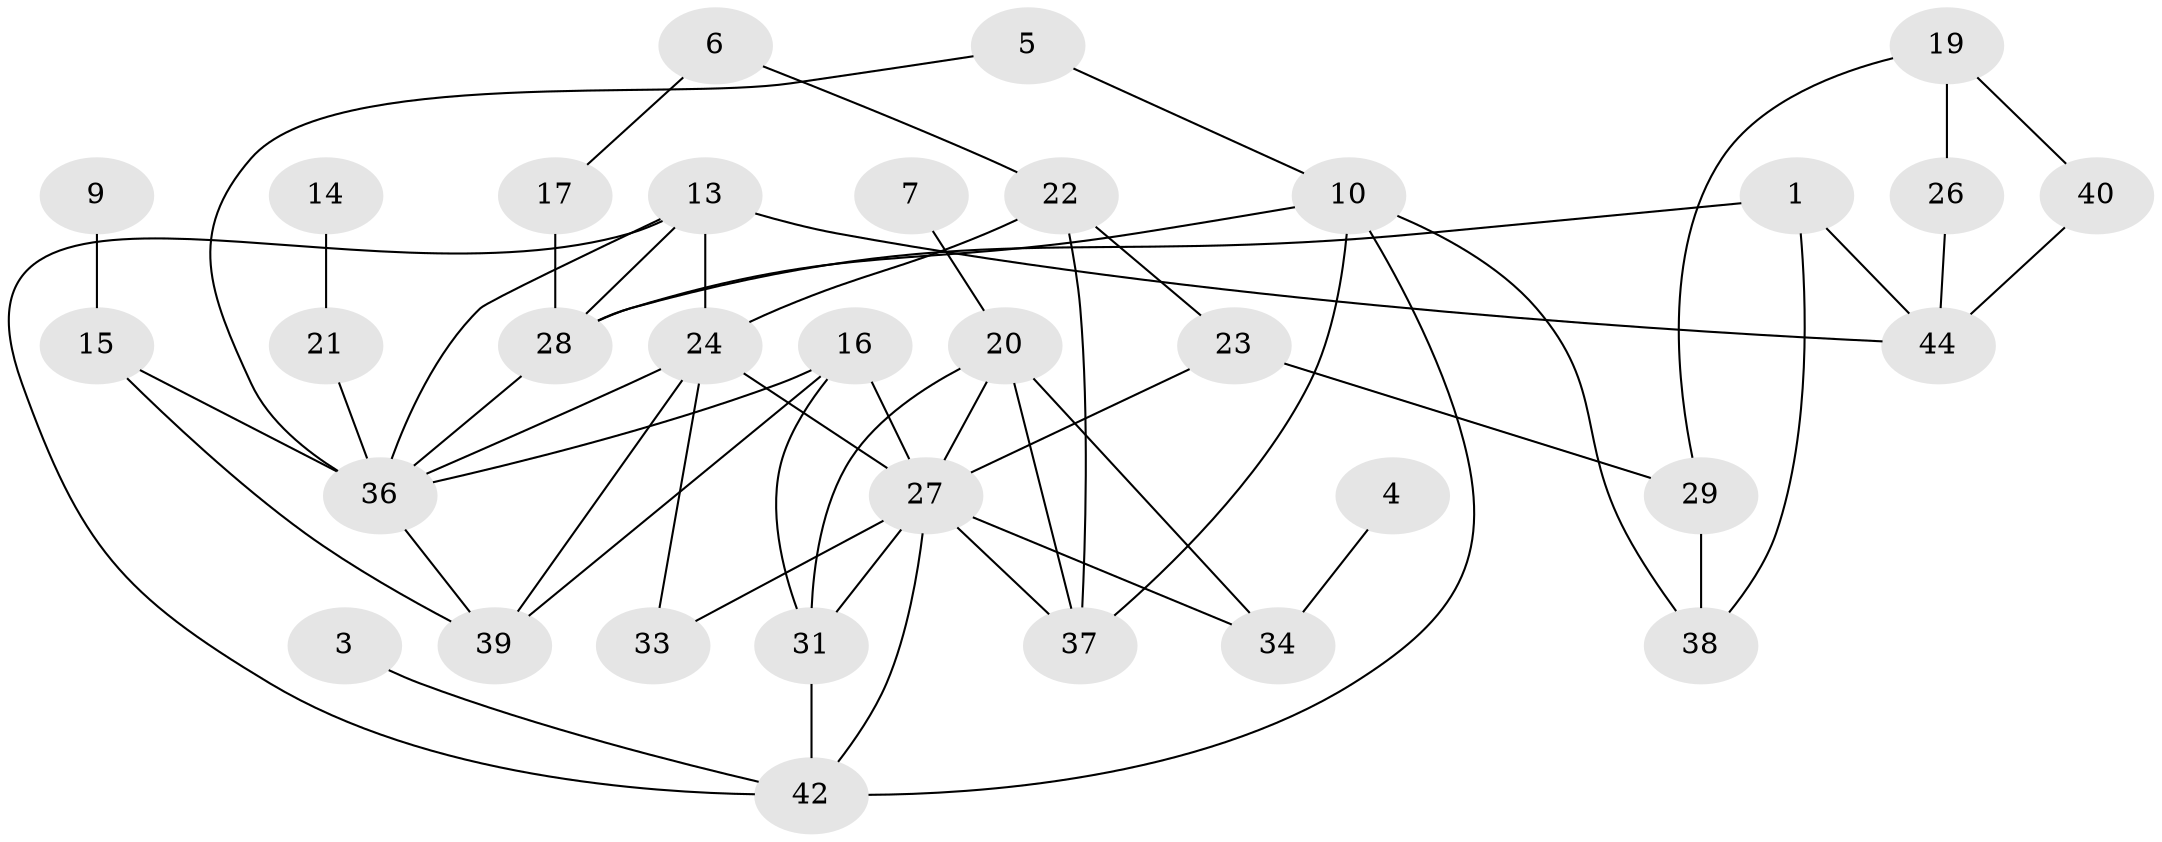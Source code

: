 // original degree distribution, {2: 0.3333333333333333, 3: 0.12643678160919541, 5: 0.034482758620689655, 0: 0.11494252873563218, 1: 0.19540229885057472, 4: 0.12643678160919541, 6: 0.04597701149425287, 8: 0.011494252873563218, 7: 0.011494252873563218}
// Generated by graph-tools (version 1.1) at 2025/00/03/09/25 03:00:46]
// undirected, 33 vertices, 56 edges
graph export_dot {
graph [start="1"]
  node [color=gray90,style=filled];
  1;
  3;
  4;
  5;
  6;
  7;
  9;
  10;
  13;
  14;
  15;
  16;
  17;
  19;
  20;
  21;
  22;
  23;
  24;
  26;
  27;
  28;
  29;
  31;
  33;
  34;
  36;
  37;
  38;
  39;
  40;
  42;
  44;
  1 -- 28 [weight=1.0];
  1 -- 38 [weight=1.0];
  1 -- 44 [weight=1.0];
  3 -- 42 [weight=1.0];
  4 -- 34 [weight=2.0];
  5 -- 10 [weight=1.0];
  5 -- 36 [weight=1.0];
  6 -- 17 [weight=1.0];
  6 -- 22 [weight=1.0];
  7 -- 20 [weight=1.0];
  9 -- 15 [weight=1.0];
  10 -- 28 [weight=1.0];
  10 -- 37 [weight=1.0];
  10 -- 38 [weight=1.0];
  10 -- 42 [weight=1.0];
  13 -- 24 [weight=1.0];
  13 -- 28 [weight=1.0];
  13 -- 36 [weight=1.0];
  13 -- 42 [weight=1.0];
  13 -- 44 [weight=1.0];
  14 -- 21 [weight=1.0];
  15 -- 36 [weight=1.0];
  15 -- 39 [weight=1.0];
  16 -- 27 [weight=1.0];
  16 -- 31 [weight=1.0];
  16 -- 36 [weight=1.0];
  16 -- 39 [weight=1.0];
  17 -- 28 [weight=1.0];
  19 -- 26 [weight=1.0];
  19 -- 29 [weight=1.0];
  19 -- 40 [weight=1.0];
  20 -- 27 [weight=1.0];
  20 -- 31 [weight=1.0];
  20 -- 34 [weight=1.0];
  20 -- 37 [weight=1.0];
  21 -- 36 [weight=1.0];
  22 -- 23 [weight=1.0];
  22 -- 24 [weight=2.0];
  22 -- 37 [weight=1.0];
  23 -- 27 [weight=1.0];
  23 -- 29 [weight=1.0];
  24 -- 27 [weight=1.0];
  24 -- 33 [weight=1.0];
  24 -- 36 [weight=2.0];
  24 -- 39 [weight=1.0];
  26 -- 44 [weight=1.0];
  27 -- 31 [weight=1.0];
  27 -- 33 [weight=1.0];
  27 -- 34 [weight=2.0];
  27 -- 37 [weight=1.0];
  27 -- 42 [weight=1.0];
  28 -- 36 [weight=1.0];
  29 -- 38 [weight=1.0];
  31 -- 42 [weight=1.0];
  36 -- 39 [weight=1.0];
  40 -- 44 [weight=1.0];
}

